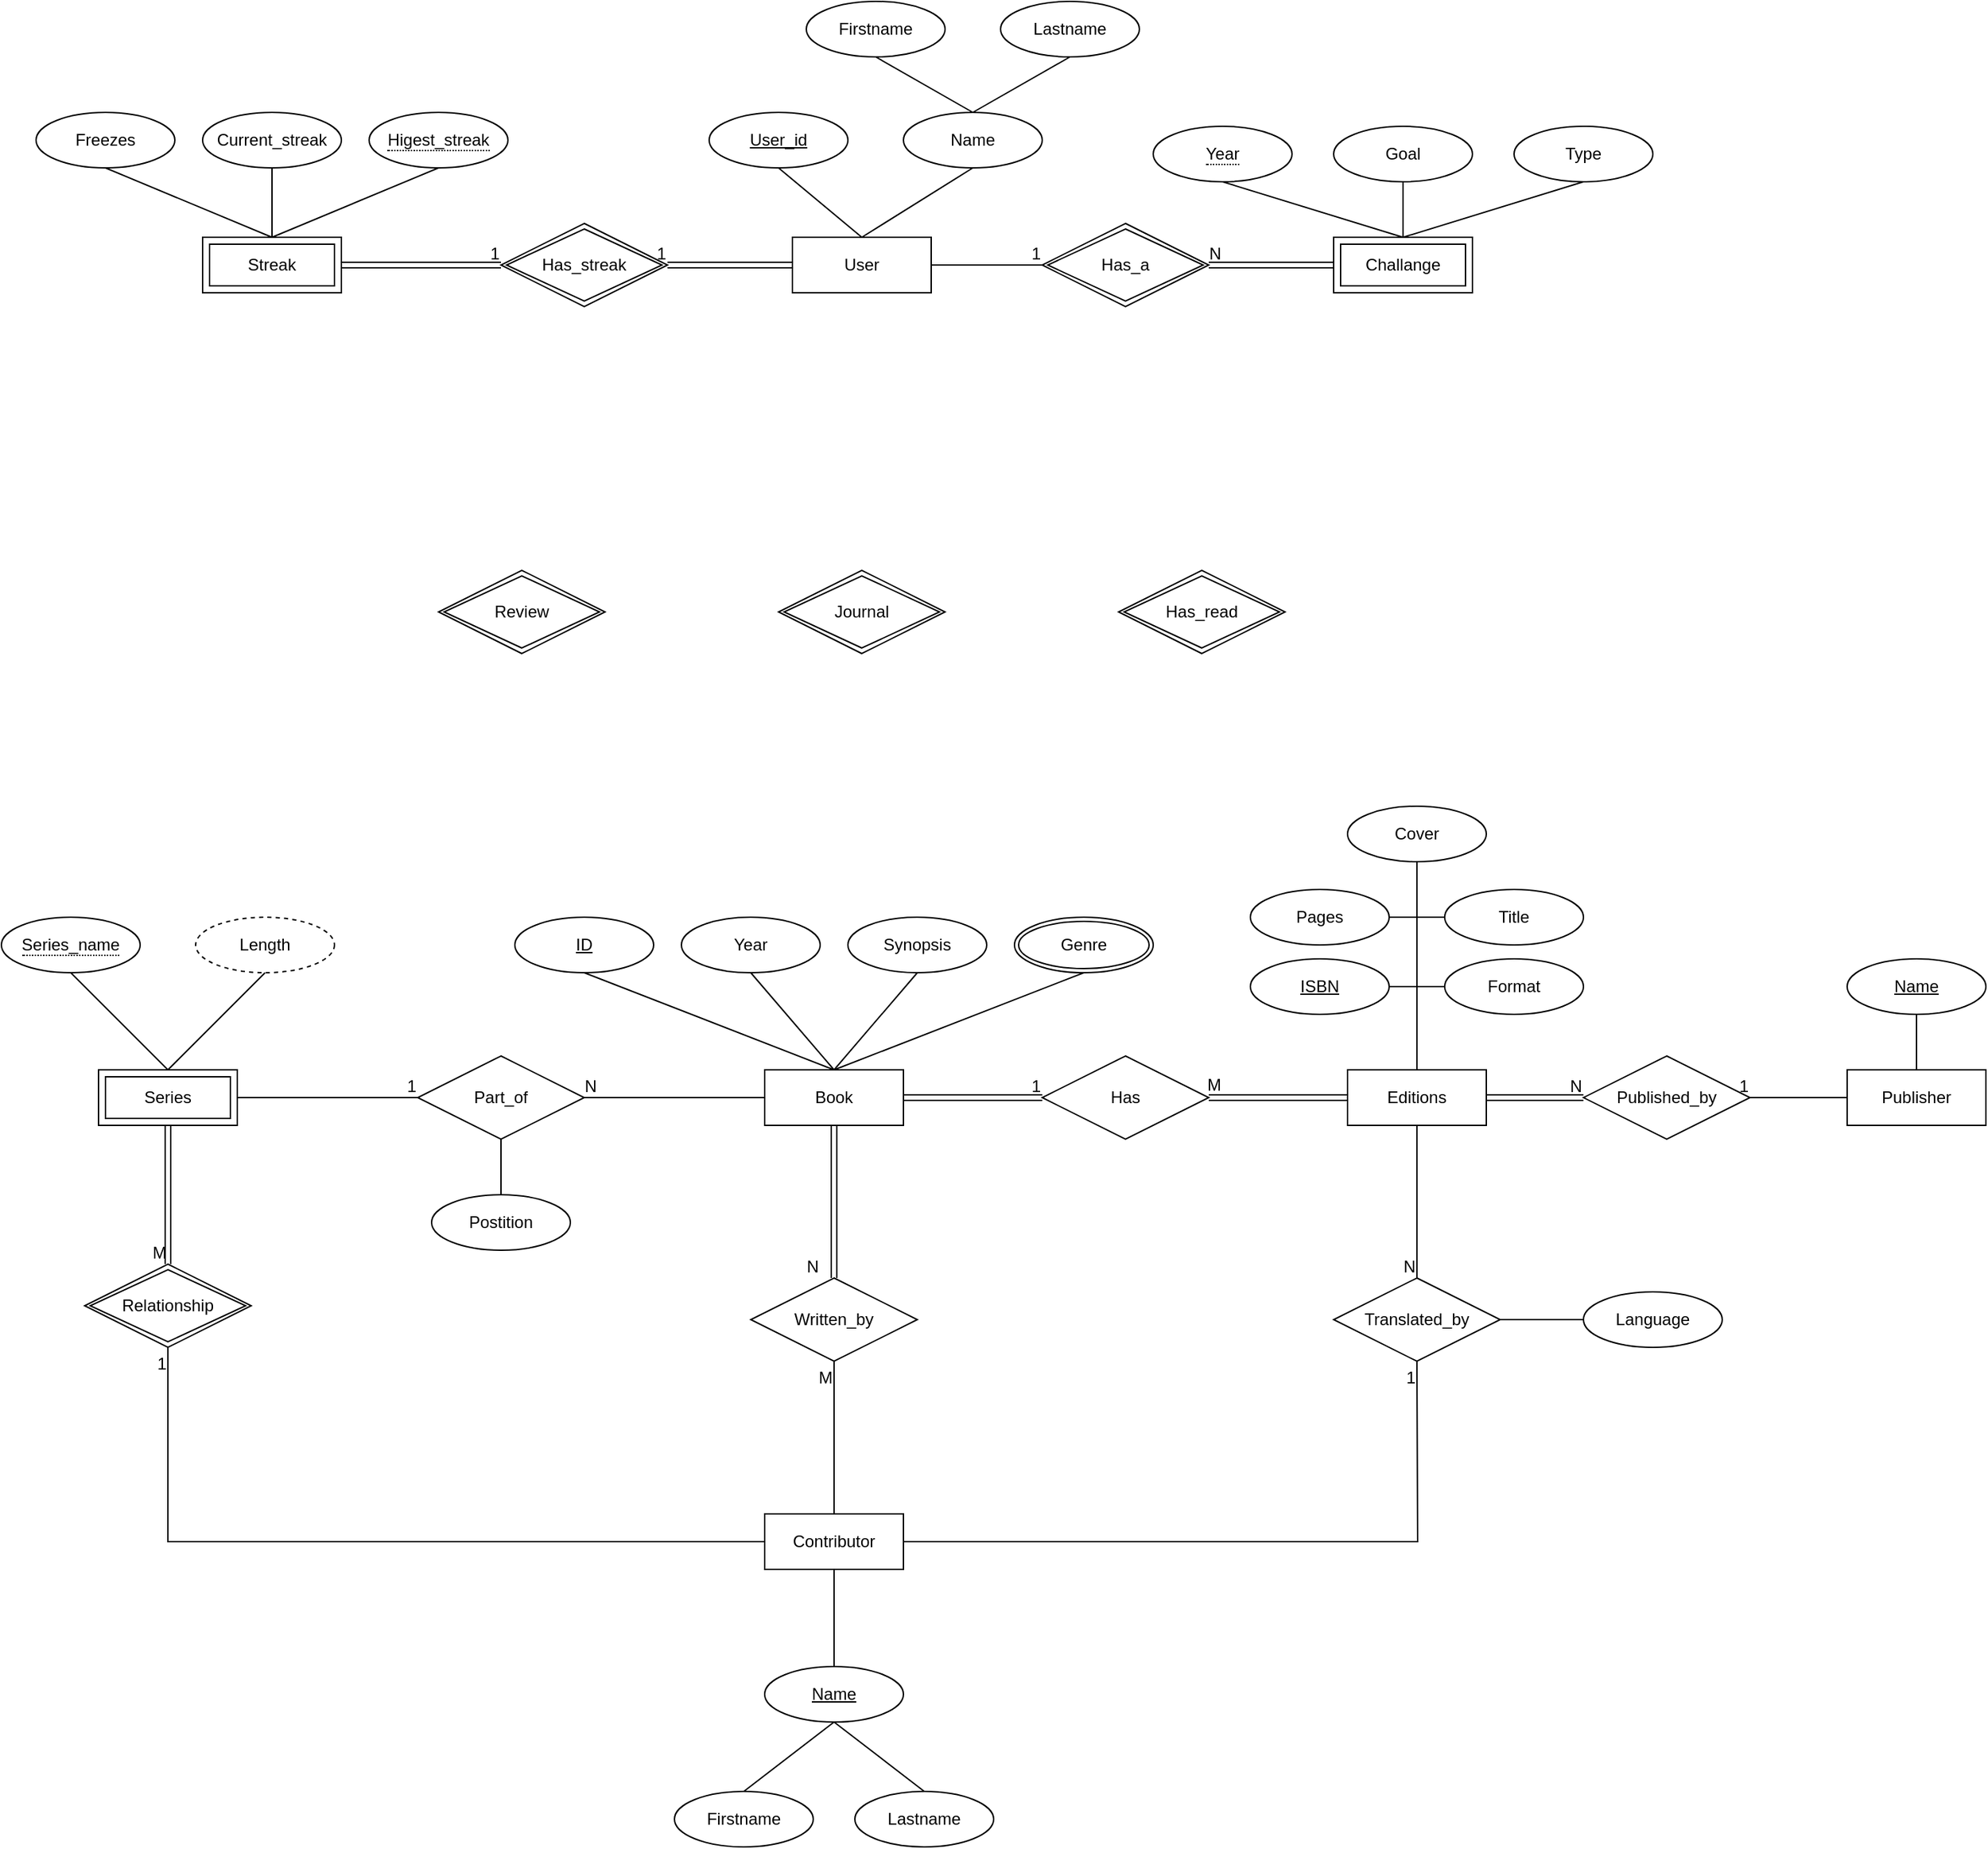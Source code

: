 <mxfile version="24.7.17">
  <diagram name="Page-1" id="WhkpzXQJl5OUiH2SN-Qq">
    <mxGraphModel dx="1095" dy="2298" grid="1" gridSize="10" guides="1" tooltips="1" connect="1" arrows="1" fold="1" page="1" pageScale="1" pageWidth="1500" pageHeight="1500" math="0" shadow="0">
      <root>
        <mxCell id="0" />
        <mxCell id="1" parent="0" />
        <mxCell id="PQ9Ai15whwb1sfjBKRcZ-1" value="Book" style="whiteSpace=wrap;html=1;align=center;" parent="1" vertex="1">
          <mxGeometry x="630" y="450" width="100" height="40" as="geometry" />
        </mxCell>
        <mxCell id="PQ9Ai15whwb1sfjBKRcZ-3" value="Year" style="ellipse;whiteSpace=wrap;html=1;align=center;flipV=1;flipH=1;" parent="1" vertex="1">
          <mxGeometry x="570" y="340" width="100" height="40" as="geometry" />
        </mxCell>
        <mxCell id="PQ9Ai15whwb1sfjBKRcZ-4" value="Synopsis" style="ellipse;whiteSpace=wrap;html=1;align=center;flipV=1;flipH=1;" parent="1" vertex="1">
          <mxGeometry x="690" y="340" width="100" height="40" as="geometry" />
        </mxCell>
        <mxCell id="PQ9Ai15whwb1sfjBKRcZ-5" value="ID" style="ellipse;whiteSpace=wrap;html=1;align=center;fontStyle=4;flipV=1;flipH=1;" parent="1" vertex="1">
          <mxGeometry x="450" y="340" width="100" height="40" as="geometry" />
        </mxCell>
        <mxCell id="PQ9Ai15whwb1sfjBKRcZ-6" value="Genre" style="ellipse;shape=doubleEllipse;margin=3;whiteSpace=wrap;html=1;align=center;flipV=1;flipH=1;" parent="1" vertex="1">
          <mxGeometry x="810" y="340" width="100" height="40" as="geometry" />
        </mxCell>
        <mxCell id="PQ9Ai15whwb1sfjBKRcZ-7" value="" style="endArrow=none;html=1;rounded=0;exitX=0.5;exitY=1;exitDx=0;exitDy=0;entryX=0.5;entryY=0;entryDx=0;entryDy=0;" parent="1" source="PQ9Ai15whwb1sfjBKRcZ-5" target="PQ9Ai15whwb1sfjBKRcZ-1" edge="1">
          <mxGeometry relative="1" as="geometry">
            <mxPoint x="590" y="430" as="sourcePoint" />
            <mxPoint x="750" y="430" as="targetPoint" />
          </mxGeometry>
        </mxCell>
        <mxCell id="PQ9Ai15whwb1sfjBKRcZ-8" value="" style="endArrow=none;html=1;rounded=0;exitX=0.5;exitY=1;exitDx=0;exitDy=0;entryX=0.5;entryY=0;entryDx=0;entryDy=0;" parent="1" source="PQ9Ai15whwb1sfjBKRcZ-3" target="PQ9Ai15whwb1sfjBKRcZ-1" edge="1">
          <mxGeometry relative="1" as="geometry">
            <mxPoint x="510" y="390" as="sourcePoint" />
            <mxPoint x="680" y="460" as="targetPoint" />
          </mxGeometry>
        </mxCell>
        <mxCell id="PQ9Ai15whwb1sfjBKRcZ-9" value="" style="endArrow=none;html=1;rounded=0;exitX=0.5;exitY=1;exitDx=0;exitDy=0;entryX=0.5;entryY=0;entryDx=0;entryDy=0;" parent="1" source="PQ9Ai15whwb1sfjBKRcZ-4" target="PQ9Ai15whwb1sfjBKRcZ-1" edge="1">
          <mxGeometry relative="1" as="geometry">
            <mxPoint x="630" y="390" as="sourcePoint" />
            <mxPoint x="680" y="460" as="targetPoint" />
          </mxGeometry>
        </mxCell>
        <mxCell id="PQ9Ai15whwb1sfjBKRcZ-10" value="" style="endArrow=none;html=1;rounded=0;exitX=0.5;exitY=1;exitDx=0;exitDy=0;entryX=0.5;entryY=0;entryDx=0;entryDy=0;" parent="1" source="PQ9Ai15whwb1sfjBKRcZ-6" target="PQ9Ai15whwb1sfjBKRcZ-1" edge="1">
          <mxGeometry relative="1" as="geometry">
            <mxPoint x="750" y="390" as="sourcePoint" />
            <mxPoint x="680" y="460" as="targetPoint" />
          </mxGeometry>
        </mxCell>
        <mxCell id="PQ9Ai15whwb1sfjBKRcZ-11" value="Has" style="shape=rhombus;perimeter=rhombusPerimeter;whiteSpace=wrap;html=1;align=center;" parent="1" vertex="1">
          <mxGeometry x="830" y="440" width="120" height="60" as="geometry" />
        </mxCell>
        <mxCell id="PQ9Ai15whwb1sfjBKRcZ-12" value="Editions" style="whiteSpace=wrap;html=1;align=center;" parent="1" vertex="1">
          <mxGeometry x="1050" y="450" width="100" height="40" as="geometry" />
        </mxCell>
        <mxCell id="PQ9Ai15whwb1sfjBKRcZ-13" value="ISBN" style="ellipse;whiteSpace=wrap;html=1;align=center;fontStyle=4;" parent="1" vertex="1">
          <mxGeometry x="980" y="370" width="100" height="40" as="geometry" />
        </mxCell>
        <mxCell id="PQ9Ai15whwb1sfjBKRcZ-15" value="Pages" style="ellipse;whiteSpace=wrap;html=1;align=center;" parent="1" vertex="1">
          <mxGeometry x="980" y="320" width="100" height="40" as="geometry" />
        </mxCell>
        <mxCell id="PQ9Ai15whwb1sfjBKRcZ-16" value="Format" style="ellipse;whiteSpace=wrap;html=1;align=center;" parent="1" vertex="1">
          <mxGeometry x="1120" y="370" width="100" height="40" as="geometry" />
        </mxCell>
        <mxCell id="PQ9Ai15whwb1sfjBKRcZ-17" value="Cover" style="ellipse;whiteSpace=wrap;html=1;align=center;" parent="1" vertex="1">
          <mxGeometry x="1050" y="260" width="100" height="40" as="geometry" />
        </mxCell>
        <mxCell id="PQ9Ai15whwb1sfjBKRcZ-18" value="Title" style="ellipse;whiteSpace=wrap;html=1;align=center;" parent="1" vertex="1">
          <mxGeometry x="1120" y="320" width="100" height="40" as="geometry" />
        </mxCell>
        <mxCell id="PQ9Ai15whwb1sfjBKRcZ-19" value="" style="endArrow=none;html=1;rounded=0;exitX=1;exitY=0.5;exitDx=0;exitDy=0;entryX=0.5;entryY=0;entryDx=0;entryDy=0;edgeStyle=orthogonalEdgeStyle;" parent="1" source="PQ9Ai15whwb1sfjBKRcZ-13" target="PQ9Ai15whwb1sfjBKRcZ-12" edge="1">
          <mxGeometry relative="1" as="geometry">
            <mxPoint x="1020" y="470" as="sourcePoint" />
            <mxPoint x="1180" y="470" as="targetPoint" />
          </mxGeometry>
        </mxCell>
        <mxCell id="PQ9Ai15whwb1sfjBKRcZ-20" value="" style="endArrow=none;html=1;rounded=0;exitX=0;exitY=0.5;exitDx=0;exitDy=0;entryX=0.5;entryY=0;entryDx=0;entryDy=0;edgeStyle=orthogonalEdgeStyle;" parent="1" source="PQ9Ai15whwb1sfjBKRcZ-16" target="PQ9Ai15whwb1sfjBKRcZ-12" edge="1">
          <mxGeometry relative="1" as="geometry">
            <mxPoint x="1090" y="400" as="sourcePoint" />
            <mxPoint x="1100" y="460" as="targetPoint" />
          </mxGeometry>
        </mxCell>
        <mxCell id="PQ9Ai15whwb1sfjBKRcZ-21" value="" style="endArrow=none;html=1;rounded=0;exitX=0;exitY=0.5;exitDx=0;exitDy=0;entryX=0.5;entryY=0;entryDx=0;entryDy=0;edgeStyle=orthogonalEdgeStyle;" parent="1" source="PQ9Ai15whwb1sfjBKRcZ-18" target="PQ9Ai15whwb1sfjBKRcZ-12" edge="1">
          <mxGeometry relative="1" as="geometry">
            <mxPoint x="1140" y="400" as="sourcePoint" />
            <mxPoint x="1110" y="460" as="targetPoint" />
          </mxGeometry>
        </mxCell>
        <mxCell id="PQ9Ai15whwb1sfjBKRcZ-22" value="" style="endArrow=none;html=1;rounded=0;exitX=1;exitY=0.5;exitDx=0;exitDy=0;entryX=0.5;entryY=0;entryDx=0;entryDy=0;edgeStyle=orthogonalEdgeStyle;" parent="1" source="PQ9Ai15whwb1sfjBKRcZ-15" target="PQ9Ai15whwb1sfjBKRcZ-12" edge="1">
          <mxGeometry relative="1" as="geometry">
            <mxPoint x="1140" y="350" as="sourcePoint" />
            <mxPoint x="1110" y="460" as="targetPoint" />
          </mxGeometry>
        </mxCell>
        <mxCell id="PQ9Ai15whwb1sfjBKRcZ-23" value="" style="endArrow=none;html=1;rounded=0;exitX=0.5;exitY=1;exitDx=0;exitDy=0;entryX=0.5;entryY=0;entryDx=0;entryDy=0;edgeStyle=orthogonalEdgeStyle;" parent="1" source="PQ9Ai15whwb1sfjBKRcZ-17" target="PQ9Ai15whwb1sfjBKRcZ-12" edge="1">
          <mxGeometry relative="1" as="geometry">
            <mxPoint x="1090" y="350" as="sourcePoint" />
            <mxPoint x="1110" y="460" as="targetPoint" />
          </mxGeometry>
        </mxCell>
        <mxCell id="PQ9Ai15whwb1sfjBKRcZ-24" value="Written_by" style="shape=rhombus;perimeter=rhombusPerimeter;whiteSpace=wrap;html=1;align=center;" parent="1" vertex="1">
          <mxGeometry x="620" y="600" width="120" height="60" as="geometry" />
        </mxCell>
        <mxCell id="PQ9Ai15whwb1sfjBKRcZ-25" value="Contributor" style="whiteSpace=wrap;html=1;align=center;" parent="1" vertex="1">
          <mxGeometry x="630" y="770" width="100" height="40" as="geometry" />
        </mxCell>
        <mxCell id="PQ9Ai15whwb1sfjBKRcZ-26" value="Name" style="ellipse;whiteSpace=wrap;html=1;align=center;fontStyle=4;" parent="1" vertex="1">
          <mxGeometry x="630" y="880" width="100" height="40" as="geometry" />
        </mxCell>
        <mxCell id="PQ9Ai15whwb1sfjBKRcZ-27" value="Firstname" style="ellipse;whiteSpace=wrap;html=1;align=center;" parent="1" vertex="1">
          <mxGeometry x="565" y="970" width="100" height="40" as="geometry" />
        </mxCell>
        <mxCell id="PQ9Ai15whwb1sfjBKRcZ-28" value="Lastname" style="ellipse;whiteSpace=wrap;html=1;align=center;" parent="1" vertex="1">
          <mxGeometry x="695" y="970" width="100" height="40" as="geometry" />
        </mxCell>
        <mxCell id="PQ9Ai15whwb1sfjBKRcZ-29" value="" style="endArrow=none;html=1;rounded=0;exitX=0.5;exitY=0;exitDx=0;exitDy=0;entryX=0.5;entryY=1;entryDx=0;entryDy=0;" parent="1" source="PQ9Ai15whwb1sfjBKRcZ-27" target="PQ9Ai15whwb1sfjBKRcZ-26" edge="1">
          <mxGeometry relative="1" as="geometry">
            <mxPoint x="635" y="840" as="sourcePoint" />
            <mxPoint x="685" y="920" as="targetPoint" />
          </mxGeometry>
        </mxCell>
        <mxCell id="PQ9Ai15whwb1sfjBKRcZ-30" value="" style="endArrow=none;html=1;rounded=0;exitX=0.5;exitY=0;exitDx=0;exitDy=0;entryX=0.5;entryY=1;entryDx=0;entryDy=0;" parent="1" source="PQ9Ai15whwb1sfjBKRcZ-28" target="PQ9Ai15whwb1sfjBKRcZ-26" edge="1">
          <mxGeometry relative="1" as="geometry">
            <mxPoint x="625" y="980" as="sourcePoint" />
            <mxPoint x="695" y="930" as="targetPoint" />
          </mxGeometry>
        </mxCell>
        <mxCell id="PQ9Ai15whwb1sfjBKRcZ-31" value="" style="endArrow=none;html=1;rounded=0;exitX=0.5;exitY=0;exitDx=0;exitDy=0;entryX=0.5;entryY=1;entryDx=0;entryDy=0;" parent="1" source="PQ9Ai15whwb1sfjBKRcZ-26" target="PQ9Ai15whwb1sfjBKRcZ-25" edge="1">
          <mxGeometry relative="1" as="geometry">
            <mxPoint x="755" y="983" as="sourcePoint" />
            <mxPoint x="695" y="930" as="targetPoint" />
          </mxGeometry>
        </mxCell>
        <mxCell id="PQ9Ai15whwb1sfjBKRcZ-32" value="Part_of" style="shape=rhombus;perimeter=rhombusPerimeter;whiteSpace=wrap;html=1;align=center;" parent="1" vertex="1">
          <mxGeometry x="380" y="440" width="120" height="60" as="geometry" />
        </mxCell>
        <mxCell id="PQ9Ai15whwb1sfjBKRcZ-35" value="Translated_by" style="shape=rhombus;perimeter=rhombusPerimeter;whiteSpace=wrap;html=1;align=center;" parent="1" vertex="1">
          <mxGeometry x="1040" y="600" width="120" height="60" as="geometry" />
        </mxCell>
        <mxCell id="PQ9Ai15whwb1sfjBKRcZ-36" value="Language" style="ellipse;whiteSpace=wrap;html=1;align=center;" parent="1" vertex="1">
          <mxGeometry x="1220" y="610" width="100" height="40" as="geometry" />
        </mxCell>
        <mxCell id="PQ9Ai15whwb1sfjBKRcZ-37" value="" style="endArrow=none;html=1;rounded=0;entryX=0;entryY=0.5;entryDx=0;entryDy=0;exitX=1;exitY=0.5;exitDx=0;exitDy=0;" parent="1" source="PQ9Ai15whwb1sfjBKRcZ-35" target="PQ9Ai15whwb1sfjBKRcZ-36" edge="1">
          <mxGeometry relative="1" as="geometry">
            <mxPoint x="810" y="680" as="sourcePoint" />
            <mxPoint x="970" y="680" as="targetPoint" />
          </mxGeometry>
        </mxCell>
        <mxCell id="PQ9Ai15whwb1sfjBKRcZ-38" value="Postition" style="ellipse;whiteSpace=wrap;html=1;align=center;" parent="1" vertex="1">
          <mxGeometry x="390" y="540" width="100" height="40" as="geometry" />
        </mxCell>
        <mxCell id="PQ9Ai15whwb1sfjBKRcZ-39" value="" style="endArrow=none;html=1;rounded=0;exitX=0.5;exitY=1;exitDx=0;exitDy=0;entryX=0.5;entryY=0;entryDx=0;entryDy=0;" parent="1" source="PQ9Ai15whwb1sfjBKRcZ-32" target="PQ9Ai15whwb1sfjBKRcZ-38" edge="1">
          <mxGeometry relative="1" as="geometry">
            <mxPoint x="360" y="540" as="sourcePoint" />
            <mxPoint x="520" y="540" as="targetPoint" />
          </mxGeometry>
        </mxCell>
        <mxCell id="PQ9Ai15whwb1sfjBKRcZ-43" value="" style="shape=link;html=1;rounded=0;exitX=1;exitY=0.5;exitDx=0;exitDy=0;entryX=0;entryY=0.5;entryDx=0;entryDy=0;" parent="1" source="PQ9Ai15whwb1sfjBKRcZ-1" target="PQ9Ai15whwb1sfjBKRcZ-11" edge="1">
          <mxGeometry relative="1" as="geometry">
            <mxPoint x="740" y="570" as="sourcePoint" />
            <mxPoint x="900" y="570" as="targetPoint" />
          </mxGeometry>
        </mxCell>
        <mxCell id="PQ9Ai15whwb1sfjBKRcZ-44" value="1" style="resizable=0;html=1;whiteSpace=wrap;align=right;verticalAlign=bottom;" parent="PQ9Ai15whwb1sfjBKRcZ-43" connectable="0" vertex="1">
          <mxGeometry x="1" relative="1" as="geometry" />
        </mxCell>
        <mxCell id="PQ9Ai15whwb1sfjBKRcZ-45" value="" style="shape=link;html=1;rounded=0;exitX=0;exitY=0.5;exitDx=0;exitDy=0;entryX=1;entryY=0.5;entryDx=0;entryDy=0;" parent="1" source="PQ9Ai15whwb1sfjBKRcZ-12" target="PQ9Ai15whwb1sfjBKRcZ-11" edge="1">
          <mxGeometry relative="1" as="geometry">
            <mxPoint x="740" y="480" as="sourcePoint" />
            <mxPoint x="840" y="480" as="targetPoint" />
          </mxGeometry>
        </mxCell>
        <mxCell id="PQ9Ai15whwb1sfjBKRcZ-46" value="M" style="resizable=0;html=1;whiteSpace=wrap;align=right;verticalAlign=bottom;" parent="PQ9Ai15whwb1sfjBKRcZ-45" connectable="0" vertex="1">
          <mxGeometry x="1" relative="1" as="geometry">
            <mxPoint x="10" y="-1" as="offset" />
          </mxGeometry>
        </mxCell>
        <mxCell id="PQ9Ai15whwb1sfjBKRcZ-47" value="Published_by" style="shape=rhombus;perimeter=rhombusPerimeter;whiteSpace=wrap;html=1;align=center;" parent="1" vertex="1">
          <mxGeometry x="1220" y="440" width="120" height="60" as="geometry" />
        </mxCell>
        <mxCell id="PQ9Ai15whwb1sfjBKRcZ-48" value="Publisher" style="whiteSpace=wrap;html=1;align=center;" parent="1" vertex="1">
          <mxGeometry x="1410" y="450" width="100" height="40" as="geometry" />
        </mxCell>
        <mxCell id="PQ9Ai15whwb1sfjBKRcZ-49" value="Name" style="ellipse;whiteSpace=wrap;html=1;align=center;fontStyle=4;" parent="1" vertex="1">
          <mxGeometry x="1410" y="370" width="100" height="40" as="geometry" />
        </mxCell>
        <mxCell id="PQ9Ai15whwb1sfjBKRcZ-50" value="" style="endArrow=none;html=1;rounded=0;entryX=0.5;entryY=0;entryDx=0;entryDy=0;exitX=0.5;exitY=1;exitDx=0;exitDy=0;" parent="1" source="PQ9Ai15whwb1sfjBKRcZ-49" target="PQ9Ai15whwb1sfjBKRcZ-48" edge="1">
          <mxGeometry relative="1" as="geometry">
            <mxPoint x="1170" y="640" as="sourcePoint" />
            <mxPoint x="1230" y="640" as="targetPoint" />
          </mxGeometry>
        </mxCell>
        <mxCell id="PQ9Ai15whwb1sfjBKRcZ-52" value="" style="shape=link;html=1;rounded=0;exitX=1;exitY=0.5;exitDx=0;exitDy=0;entryX=0;entryY=0.5;entryDx=0;entryDy=0;" parent="1" source="PQ9Ai15whwb1sfjBKRcZ-12" target="PQ9Ai15whwb1sfjBKRcZ-47" edge="1">
          <mxGeometry relative="1" as="geometry">
            <mxPoint x="1180" y="530" as="sourcePoint" />
            <mxPoint x="1340" y="530" as="targetPoint" />
          </mxGeometry>
        </mxCell>
        <mxCell id="PQ9Ai15whwb1sfjBKRcZ-53" value="N" style="resizable=0;html=1;whiteSpace=wrap;align=right;verticalAlign=bottom;" parent="PQ9Ai15whwb1sfjBKRcZ-52" connectable="0" vertex="1">
          <mxGeometry x="1" relative="1" as="geometry" />
        </mxCell>
        <mxCell id="PQ9Ai15whwb1sfjBKRcZ-54" value="" style="endArrow=none;html=1;rounded=0;entryX=1;entryY=0.5;entryDx=0;entryDy=0;exitX=0;exitY=0.5;exitDx=0;exitDy=0;" parent="1" source="PQ9Ai15whwb1sfjBKRcZ-48" target="PQ9Ai15whwb1sfjBKRcZ-47" edge="1">
          <mxGeometry relative="1" as="geometry">
            <mxPoint x="1180" y="530" as="sourcePoint" />
            <mxPoint x="1340" y="530" as="targetPoint" />
          </mxGeometry>
        </mxCell>
        <mxCell id="PQ9Ai15whwb1sfjBKRcZ-55" value="1" style="resizable=0;html=1;whiteSpace=wrap;align=right;verticalAlign=bottom;" parent="PQ9Ai15whwb1sfjBKRcZ-54" connectable="0" vertex="1">
          <mxGeometry x="1" relative="1" as="geometry" />
        </mxCell>
        <mxCell id="PQ9Ai15whwb1sfjBKRcZ-56" value="" style="endArrow=none;html=1;rounded=0;exitX=0;exitY=0.5;exitDx=0;exitDy=0;entryX=1;entryY=0.5;entryDx=0;entryDy=0;" parent="1" source="PQ9Ai15whwb1sfjBKRcZ-1" target="PQ9Ai15whwb1sfjBKRcZ-32" edge="1">
          <mxGeometry relative="1" as="geometry">
            <mxPoint x="370" y="540" as="sourcePoint" />
            <mxPoint x="530" y="540" as="targetPoint" />
          </mxGeometry>
        </mxCell>
        <mxCell id="PQ9Ai15whwb1sfjBKRcZ-57" value="N" style="resizable=0;html=1;whiteSpace=wrap;align=right;verticalAlign=bottom;" parent="PQ9Ai15whwb1sfjBKRcZ-56" connectable="0" vertex="1">
          <mxGeometry x="1" relative="1" as="geometry">
            <mxPoint x="10" as="offset" />
          </mxGeometry>
        </mxCell>
        <mxCell id="PQ9Ai15whwb1sfjBKRcZ-58" value="" style="endArrow=none;html=1;rounded=0;exitX=1;exitY=0.5;exitDx=0;exitDy=0;entryX=0;entryY=0.5;entryDx=0;entryDy=0;" parent="1" source="rWBFl_WfXUqJZ8ZW9MLR-19" target="PQ9Ai15whwb1sfjBKRcZ-32" edge="1">
          <mxGeometry relative="1" as="geometry">
            <mxPoint x="250" y="470" as="sourcePoint" />
            <mxPoint x="530" y="540" as="targetPoint" />
          </mxGeometry>
        </mxCell>
        <mxCell id="PQ9Ai15whwb1sfjBKRcZ-59" value="1" style="resizable=0;html=1;whiteSpace=wrap;align=right;verticalAlign=bottom;" parent="PQ9Ai15whwb1sfjBKRcZ-58" connectable="0" vertex="1">
          <mxGeometry x="1" relative="1" as="geometry" />
        </mxCell>
        <mxCell id="PQ9Ai15whwb1sfjBKRcZ-60" value="" style="shape=link;html=1;rounded=0;exitX=0.5;exitY=1;exitDx=0;exitDy=0;entryX=0.5;entryY=0;entryDx=0;entryDy=0;" parent="1" edge="1">
          <mxGeometry relative="1" as="geometry">
            <mxPoint x="250" y="620" as="sourcePoint" />
            <mxPoint x="200" y="600" as="targetPoint" />
          </mxGeometry>
        </mxCell>
        <mxCell id="PQ9Ai15whwb1sfjBKRcZ-62" value="" style="endArrow=none;html=1;rounded=0;exitX=0;exitY=0.5;exitDx=0;exitDy=0;entryX=0.5;entryY=1;entryDx=0;entryDy=0;edgeStyle=orthogonalEdgeStyle;" parent="1" source="PQ9Ai15whwb1sfjBKRcZ-25" target="rWBFl_WfXUqJZ8ZW9MLR-20" edge="1">
          <mxGeometry relative="1" as="geometry">
            <mxPoint x="290" y="680" as="sourcePoint" />
            <mxPoint x="200" y="660" as="targetPoint" />
          </mxGeometry>
        </mxCell>
        <mxCell id="PQ9Ai15whwb1sfjBKRcZ-63" value="1" style="resizable=0;html=1;whiteSpace=wrap;align=right;verticalAlign=bottom;" parent="PQ9Ai15whwb1sfjBKRcZ-62" connectable="0" vertex="1">
          <mxGeometry x="1" relative="1" as="geometry">
            <mxPoint y="20" as="offset" />
          </mxGeometry>
        </mxCell>
        <mxCell id="PQ9Ai15whwb1sfjBKRcZ-64" value="" style="shape=link;html=1;rounded=0;exitX=0.5;exitY=1;exitDx=0;exitDy=0;" parent="1" source="PQ9Ai15whwb1sfjBKRcZ-1" target="PQ9Ai15whwb1sfjBKRcZ-24" edge="1">
          <mxGeometry relative="1" as="geometry">
            <mxPoint x="620" y="660" as="sourcePoint" />
            <mxPoint x="780" y="660" as="targetPoint" />
          </mxGeometry>
        </mxCell>
        <mxCell id="PQ9Ai15whwb1sfjBKRcZ-65" value="N" style="resizable=0;html=1;whiteSpace=wrap;align=right;verticalAlign=bottom;" parent="PQ9Ai15whwb1sfjBKRcZ-64" connectable="0" vertex="1">
          <mxGeometry x="1" relative="1" as="geometry">
            <mxPoint x="-10" as="offset" />
          </mxGeometry>
        </mxCell>
        <mxCell id="PQ9Ai15whwb1sfjBKRcZ-66" value="" style="endArrow=none;html=1;rounded=0;exitX=0.5;exitY=0;exitDx=0;exitDy=0;" parent="1" source="PQ9Ai15whwb1sfjBKRcZ-25" target="PQ9Ai15whwb1sfjBKRcZ-24" edge="1">
          <mxGeometry relative="1" as="geometry">
            <mxPoint x="620" y="660" as="sourcePoint" />
            <mxPoint x="780" y="660" as="targetPoint" />
          </mxGeometry>
        </mxCell>
        <mxCell id="PQ9Ai15whwb1sfjBKRcZ-67" value="M" style="resizable=0;html=1;whiteSpace=wrap;align=right;verticalAlign=bottom;" parent="PQ9Ai15whwb1sfjBKRcZ-66" connectable="0" vertex="1">
          <mxGeometry x="1" relative="1" as="geometry">
            <mxPoint y="20" as="offset" />
          </mxGeometry>
        </mxCell>
        <mxCell id="PQ9Ai15whwb1sfjBKRcZ-68" value="" style="endArrow=none;html=1;rounded=0;exitX=1;exitY=0.5;exitDx=0;exitDy=0;edgeStyle=orthogonalEdgeStyle;" parent="1" source="PQ9Ai15whwb1sfjBKRcZ-25" edge="1">
          <mxGeometry relative="1" as="geometry">
            <mxPoint x="790" y="660" as="sourcePoint" />
            <mxPoint x="1100" y="660" as="targetPoint" />
          </mxGeometry>
        </mxCell>
        <mxCell id="PQ9Ai15whwb1sfjBKRcZ-69" value="1" style="resizable=0;html=1;whiteSpace=wrap;align=right;verticalAlign=bottom;" parent="PQ9Ai15whwb1sfjBKRcZ-68" connectable="0" vertex="1">
          <mxGeometry x="1" relative="1" as="geometry">
            <mxPoint y="20" as="offset" />
          </mxGeometry>
        </mxCell>
        <mxCell id="PQ9Ai15whwb1sfjBKRcZ-72" value="" style="endArrow=none;html=1;rounded=0;exitX=0.5;exitY=1;exitDx=0;exitDy=0;entryX=0.5;entryY=0;entryDx=0;entryDy=0;" parent="1" source="PQ9Ai15whwb1sfjBKRcZ-12" target="PQ9Ai15whwb1sfjBKRcZ-35" edge="1">
          <mxGeometry relative="1" as="geometry">
            <mxPoint x="1030" y="620" as="sourcePoint" />
            <mxPoint x="1190" y="620" as="targetPoint" />
          </mxGeometry>
        </mxCell>
        <mxCell id="PQ9Ai15whwb1sfjBKRcZ-73" value="N" style="resizable=0;html=1;whiteSpace=wrap;align=right;verticalAlign=bottom;" parent="PQ9Ai15whwb1sfjBKRcZ-72" connectable="0" vertex="1">
          <mxGeometry x="1" relative="1" as="geometry" />
        </mxCell>
        <mxCell id="sqqm8wmYPXdnpcRoNhm6-1" value="User" style="whiteSpace=wrap;html=1;align=center;" parent="1" vertex="1">
          <mxGeometry x="650" y="-150" width="100" height="40" as="geometry" />
        </mxCell>
        <mxCell id="sqqm8wmYPXdnpcRoNhm6-2" value="User_id" style="ellipse;whiteSpace=wrap;html=1;align=center;fontStyle=4;" parent="1" vertex="1">
          <mxGeometry x="590" y="-240" width="100" height="40" as="geometry" />
        </mxCell>
        <mxCell id="sqqm8wmYPXdnpcRoNhm6-4" value="Firstname" style="ellipse;whiteSpace=wrap;html=1;align=center;" parent="1" vertex="1">
          <mxGeometry x="660" y="-320" width="100" height="40" as="geometry" />
        </mxCell>
        <mxCell id="sqqm8wmYPXdnpcRoNhm6-5" value="Lastname" style="ellipse;whiteSpace=wrap;html=1;align=center;" parent="1" vertex="1">
          <mxGeometry x="800" y="-320" width="100" height="40" as="geometry" />
        </mxCell>
        <mxCell id="sqqm8wmYPXdnpcRoNhm6-6" value="Name" style="ellipse;whiteSpace=wrap;html=1;align=center;" parent="1" vertex="1">
          <mxGeometry x="730" y="-240" width="100" height="40" as="geometry" />
        </mxCell>
        <mxCell id="sqqm8wmYPXdnpcRoNhm6-7" value="" style="endArrow=none;html=1;rounded=0;exitX=0.5;exitY=1;exitDx=0;exitDy=0;entryX=0.5;entryY=0;entryDx=0;entryDy=0;" parent="1" source="sqqm8wmYPXdnpcRoNhm6-4" target="sqqm8wmYPXdnpcRoNhm6-6" edge="1">
          <mxGeometry relative="1" as="geometry">
            <mxPoint x="700" y="-50" as="sourcePoint" />
            <mxPoint x="860" y="-50" as="targetPoint" />
          </mxGeometry>
        </mxCell>
        <mxCell id="sqqm8wmYPXdnpcRoNhm6-8" value="" style="endArrow=none;html=1;rounded=0;exitX=0.5;exitY=1;exitDx=0;exitDy=0;entryX=0.5;entryY=0;entryDx=0;entryDy=0;" parent="1" source="sqqm8wmYPXdnpcRoNhm6-5" target="sqqm8wmYPXdnpcRoNhm6-6" edge="1">
          <mxGeometry relative="1" as="geometry">
            <mxPoint x="750" y="-270" as="sourcePoint" />
            <mxPoint x="810" y="-230" as="targetPoint" />
          </mxGeometry>
        </mxCell>
        <mxCell id="sqqm8wmYPXdnpcRoNhm6-9" value="" style="endArrow=none;html=1;rounded=0;exitX=0.5;exitY=1;exitDx=0;exitDy=0;entryX=0.5;entryY=0;entryDx=0;entryDy=0;" parent="1" source="sqqm8wmYPXdnpcRoNhm6-6" target="sqqm8wmYPXdnpcRoNhm6-1" edge="1">
          <mxGeometry relative="1" as="geometry">
            <mxPoint x="890" y="-270" as="sourcePoint" />
            <mxPoint x="810" y="-230" as="targetPoint" />
          </mxGeometry>
        </mxCell>
        <mxCell id="sqqm8wmYPXdnpcRoNhm6-10" value="" style="endArrow=none;html=1;rounded=0;exitX=0.5;exitY=1;exitDx=0;exitDy=0;entryX=0.5;entryY=0;entryDx=0;entryDy=0;" parent="1" source="sqqm8wmYPXdnpcRoNhm6-2" target="sqqm8wmYPXdnpcRoNhm6-1" edge="1">
          <mxGeometry relative="1" as="geometry">
            <mxPoint x="810" y="-190" as="sourcePoint" />
            <mxPoint x="670" y="-170" as="targetPoint" />
          </mxGeometry>
        </mxCell>
        <mxCell id="rWBFl_WfXUqJZ8ZW9MLR-4" value="Current_streak" style="ellipse;whiteSpace=wrap;html=1;align=center;" parent="1" vertex="1">
          <mxGeometry x="225" y="-240" width="100" height="40" as="geometry" />
        </mxCell>
        <mxCell id="rWBFl_WfXUqJZ8ZW9MLR-5" value="Has_streak" style="shape=rhombus;double=1;perimeter=rhombusPerimeter;whiteSpace=wrap;html=1;align=center;" parent="1" vertex="1">
          <mxGeometry x="440" y="-160" width="120" height="60" as="geometry" />
        </mxCell>
        <mxCell id="rWBFl_WfXUqJZ8ZW9MLR-6" value="Streak" style="shape=ext;margin=3;double=1;whiteSpace=wrap;html=1;align=center;" parent="1" vertex="1">
          <mxGeometry x="225" y="-150" width="100" height="40" as="geometry" />
        </mxCell>
        <mxCell id="rWBFl_WfXUqJZ8ZW9MLR-8" value="&lt;span style=&quot;border-bottom: 1px dotted&quot;&gt;Higest_streak&lt;/span&gt;" style="ellipse;whiteSpace=wrap;html=1;align=center;" parent="1" vertex="1">
          <mxGeometry x="345" y="-240" width="100" height="40" as="geometry" />
        </mxCell>
        <mxCell id="rWBFl_WfXUqJZ8ZW9MLR-9" value="Freezes" style="ellipse;whiteSpace=wrap;html=1;align=center;" parent="1" vertex="1">
          <mxGeometry x="105" y="-240" width="100" height="40" as="geometry" />
        </mxCell>
        <mxCell id="rWBFl_WfXUqJZ8ZW9MLR-10" value="" style="endArrow=none;html=1;rounded=0;exitX=0.5;exitY=1;exitDx=0;exitDy=0;entryX=0.5;entryY=0;entryDx=0;entryDy=0;" parent="1" source="rWBFl_WfXUqJZ8ZW9MLR-9" target="rWBFl_WfXUqJZ8ZW9MLR-6" edge="1">
          <mxGeometry relative="1" as="geometry">
            <mxPoint x="445" as="sourcePoint" />
            <mxPoint x="605" as="targetPoint" />
          </mxGeometry>
        </mxCell>
        <mxCell id="rWBFl_WfXUqJZ8ZW9MLR-11" value="" style="endArrow=none;html=1;rounded=0;exitX=0.5;exitY=1;exitDx=0;exitDy=0;entryX=0.5;entryY=0;entryDx=0;entryDy=0;" parent="1" source="rWBFl_WfXUqJZ8ZW9MLR-4" target="rWBFl_WfXUqJZ8ZW9MLR-6" edge="1">
          <mxGeometry relative="1" as="geometry">
            <mxPoint x="165" y="-180" as="sourcePoint" />
            <mxPoint x="285" y="-130" as="targetPoint" />
          </mxGeometry>
        </mxCell>
        <mxCell id="rWBFl_WfXUqJZ8ZW9MLR-12" value="" style="endArrow=none;html=1;rounded=0;exitX=0.5;exitY=1;exitDx=0;exitDy=0;entryX=0.5;entryY=0;entryDx=0;entryDy=0;" parent="1" source="rWBFl_WfXUqJZ8ZW9MLR-8" target="rWBFl_WfXUqJZ8ZW9MLR-6" edge="1">
          <mxGeometry relative="1" as="geometry">
            <mxPoint x="285" y="-180" as="sourcePoint" />
            <mxPoint x="285" y="-130" as="targetPoint" />
          </mxGeometry>
        </mxCell>
        <mxCell id="rWBFl_WfXUqJZ8ZW9MLR-13" value="" style="shape=link;html=1;rounded=0;exitX=1;exitY=0.5;exitDx=0;exitDy=0;entryX=0;entryY=0.5;entryDx=0;entryDy=0;" parent="1" source="rWBFl_WfXUqJZ8ZW9MLR-6" target="rWBFl_WfXUqJZ8ZW9MLR-5" edge="1">
          <mxGeometry relative="1" as="geometry">
            <mxPoint x="445" y="-60" as="sourcePoint" />
            <mxPoint x="605" y="-60" as="targetPoint" />
          </mxGeometry>
        </mxCell>
        <mxCell id="rWBFl_WfXUqJZ8ZW9MLR-14" value="1" style="resizable=0;html=1;whiteSpace=wrap;align=right;verticalAlign=bottom;" parent="rWBFl_WfXUqJZ8ZW9MLR-13" connectable="0" vertex="1">
          <mxGeometry x="1" relative="1" as="geometry" />
        </mxCell>
        <mxCell id="rWBFl_WfXUqJZ8ZW9MLR-15" value="" style="shape=link;html=1;rounded=0;exitX=0;exitY=0.5;exitDx=0;exitDy=0;entryX=1;entryY=0.5;entryDx=0;entryDy=0;" parent="1" source="sqqm8wmYPXdnpcRoNhm6-1" target="rWBFl_WfXUqJZ8ZW9MLR-5" edge="1">
          <mxGeometry relative="1" as="geometry">
            <mxPoint x="290" y="-120" as="sourcePoint" />
            <mxPoint x="415" y="-120" as="targetPoint" />
          </mxGeometry>
        </mxCell>
        <mxCell id="rWBFl_WfXUqJZ8ZW9MLR-16" value="1" style="resizable=0;html=1;whiteSpace=wrap;align=right;verticalAlign=bottom;" parent="rWBFl_WfXUqJZ8ZW9MLR-15" connectable="0" vertex="1">
          <mxGeometry x="1" relative="1" as="geometry" />
        </mxCell>
        <mxCell id="rWBFl_WfXUqJZ8ZW9MLR-18" value="&lt;span style=&quot;border-bottom: 1px dotted&quot;&gt;Series_name&lt;/span&gt;" style="ellipse;whiteSpace=wrap;html=1;align=center;" parent="1" vertex="1">
          <mxGeometry x="80" y="340" width="100" height="40" as="geometry" />
        </mxCell>
        <mxCell id="rWBFl_WfXUqJZ8ZW9MLR-19" value="Series" style="shape=ext;margin=3;double=1;whiteSpace=wrap;html=1;align=center;" parent="1" vertex="1">
          <mxGeometry x="150" y="450" width="100" height="40" as="geometry" />
        </mxCell>
        <mxCell id="rWBFl_WfXUqJZ8ZW9MLR-20" value="Relationship" style="shape=rhombus;double=1;perimeter=rhombusPerimeter;whiteSpace=wrap;html=1;align=center;" parent="1" vertex="1">
          <mxGeometry x="140" y="590" width="120" height="60" as="geometry" />
        </mxCell>
        <mxCell id="rWBFl_WfXUqJZ8ZW9MLR-21" value="" style="shape=link;html=1;rounded=0;exitX=0.5;exitY=1;exitDx=0;exitDy=0;entryX=0.5;entryY=0;entryDx=0;entryDy=0;" parent="1" source="rWBFl_WfXUqJZ8ZW9MLR-19" target="rWBFl_WfXUqJZ8ZW9MLR-20" edge="1">
          <mxGeometry relative="1" as="geometry">
            <mxPoint x="220" y="480" as="sourcePoint" />
            <mxPoint x="380" y="480" as="targetPoint" />
          </mxGeometry>
        </mxCell>
        <mxCell id="rWBFl_WfXUqJZ8ZW9MLR-22" value="M" style="resizable=0;html=1;whiteSpace=wrap;align=right;verticalAlign=bottom;" parent="rWBFl_WfXUqJZ8ZW9MLR-21" connectable="0" vertex="1">
          <mxGeometry x="1" relative="1" as="geometry" />
        </mxCell>
        <mxCell id="rWBFl_WfXUqJZ8ZW9MLR-23" value="" style="endArrow=none;html=1;rounded=0;exitX=0.5;exitY=1;exitDx=0;exitDy=0;entryX=0.5;entryY=0;entryDx=0;entryDy=0;" parent="1" source="rWBFl_WfXUqJZ8ZW9MLR-18" target="rWBFl_WfXUqJZ8ZW9MLR-19" edge="1">
          <mxGeometry relative="1" as="geometry">
            <mxPoint x="510" y="390" as="sourcePoint" />
            <mxPoint x="690" y="460" as="targetPoint" />
          </mxGeometry>
        </mxCell>
        <mxCell id="rWBFl_WfXUqJZ8ZW9MLR-24" value="Length" style="ellipse;whiteSpace=wrap;html=1;align=center;dashed=1;" parent="1" vertex="1">
          <mxGeometry x="220" y="340" width="100" height="40" as="geometry" />
        </mxCell>
        <mxCell id="rWBFl_WfXUqJZ8ZW9MLR-25" value="" style="endArrow=none;html=1;rounded=0;exitX=0.5;exitY=1;exitDx=0;exitDy=0;entryX=0.5;entryY=0;entryDx=0;entryDy=0;" parent="1" source="rWBFl_WfXUqJZ8ZW9MLR-24" target="rWBFl_WfXUqJZ8ZW9MLR-19" edge="1">
          <mxGeometry relative="1" as="geometry">
            <mxPoint x="110" y="390" as="sourcePoint" />
            <mxPoint x="210" y="460" as="targetPoint" />
          </mxGeometry>
        </mxCell>
        <mxCell id="GWVJSjnNEWR-qOZJKih1-3" value="Has_a" style="shape=rhombus;double=1;perimeter=rhombusPerimeter;whiteSpace=wrap;html=1;align=center;" vertex="1" parent="1">
          <mxGeometry x="830" y="-160" width="120" height="60" as="geometry" />
        </mxCell>
        <mxCell id="GWVJSjnNEWR-qOZJKih1-4" value="Challange" style="shape=ext;margin=3;double=1;whiteSpace=wrap;html=1;align=center;" vertex="1" parent="1">
          <mxGeometry x="1040" y="-150" width="100" height="40" as="geometry" />
        </mxCell>
        <mxCell id="GWVJSjnNEWR-qOZJKih1-5" value="&lt;span style=&quot;border-bottom: 1px dotted&quot;&gt;Year&lt;/span&gt;" style="ellipse;whiteSpace=wrap;html=1;align=center;" vertex="1" parent="1">
          <mxGeometry x="910" y="-230" width="100" height="40" as="geometry" />
        </mxCell>
        <mxCell id="GWVJSjnNEWR-qOZJKih1-6" value="Goal" style="ellipse;whiteSpace=wrap;html=1;align=center;" vertex="1" parent="1">
          <mxGeometry x="1040" y="-230" width="100" height="40" as="geometry" />
        </mxCell>
        <mxCell id="GWVJSjnNEWR-qOZJKih1-7" value="" style="shape=link;html=1;rounded=0;exitX=0;exitY=0.5;exitDx=0;exitDy=0;entryX=1;entryY=0.5;entryDx=0;entryDy=0;" edge="1" parent="1" source="GWVJSjnNEWR-qOZJKih1-4" target="GWVJSjnNEWR-qOZJKih1-3">
          <mxGeometry relative="1" as="geometry">
            <mxPoint x="1050" y="-60" as="sourcePoint" />
            <mxPoint x="960" y="-60" as="targetPoint" />
          </mxGeometry>
        </mxCell>
        <mxCell id="GWVJSjnNEWR-qOZJKih1-8" value="N" style="resizable=0;html=1;whiteSpace=wrap;align=right;verticalAlign=bottom;" connectable="0" vertex="1" parent="GWVJSjnNEWR-qOZJKih1-7">
          <mxGeometry x="1" relative="1" as="geometry">
            <mxPoint x="10" as="offset" />
          </mxGeometry>
        </mxCell>
        <mxCell id="GWVJSjnNEWR-qOZJKih1-9" value="" style="endArrow=none;html=1;rounded=0;exitX=1;exitY=0.5;exitDx=0;exitDy=0;entryX=0;entryY=0.5;entryDx=0;entryDy=0;" edge="1" parent="1" source="sqqm8wmYPXdnpcRoNhm6-1" target="GWVJSjnNEWR-qOZJKih1-3">
          <mxGeometry relative="1" as="geometry">
            <mxPoint x="930" y="-70" as="sourcePoint" />
            <mxPoint x="1090" y="-70" as="targetPoint" />
          </mxGeometry>
        </mxCell>
        <mxCell id="GWVJSjnNEWR-qOZJKih1-10" value="1" style="resizable=0;html=1;whiteSpace=wrap;align=right;verticalAlign=bottom;" connectable="0" vertex="1" parent="GWVJSjnNEWR-qOZJKih1-9">
          <mxGeometry x="1" relative="1" as="geometry" />
        </mxCell>
        <mxCell id="GWVJSjnNEWR-qOZJKih1-11" value="" style="endArrow=none;html=1;rounded=0;exitX=0.5;exitY=1;exitDx=0;exitDy=0;entryX=0.5;entryY=0;entryDx=0;entryDy=0;" edge="1" parent="1" source="GWVJSjnNEWR-qOZJKih1-5" target="GWVJSjnNEWR-qOZJKih1-4">
          <mxGeometry relative="1" as="geometry">
            <mxPoint x="860" y="-270" as="sourcePoint" />
            <mxPoint x="790" y="-230" as="targetPoint" />
          </mxGeometry>
        </mxCell>
        <mxCell id="GWVJSjnNEWR-qOZJKih1-12" value="" style="endArrow=none;html=1;rounded=0;exitX=0.5;exitY=1;exitDx=0;exitDy=0;entryX=0.5;entryY=0;entryDx=0;entryDy=0;" edge="1" parent="1" source="GWVJSjnNEWR-qOZJKih1-6" target="GWVJSjnNEWR-qOZJKih1-4">
          <mxGeometry relative="1" as="geometry">
            <mxPoint x="1030" y="-180" as="sourcePoint" />
            <mxPoint x="1090" y="-140" as="targetPoint" />
          </mxGeometry>
        </mxCell>
        <mxCell id="GWVJSjnNEWR-qOZJKih1-13" value="Type" style="ellipse;whiteSpace=wrap;html=1;align=center;" vertex="1" parent="1">
          <mxGeometry x="1170" y="-230" width="100" height="40" as="geometry" />
        </mxCell>
        <mxCell id="GWVJSjnNEWR-qOZJKih1-14" value="" style="endArrow=none;html=1;rounded=0;exitX=0.5;exitY=1;exitDx=0;exitDy=0;entryX=0.5;entryY=0;entryDx=0;entryDy=0;" edge="1" parent="1" source="GWVJSjnNEWR-qOZJKih1-13" target="GWVJSjnNEWR-qOZJKih1-4">
          <mxGeometry relative="1" as="geometry">
            <mxPoint x="1100" y="-180" as="sourcePoint" />
            <mxPoint x="1100" y="-140" as="targetPoint" />
          </mxGeometry>
        </mxCell>
        <mxCell id="GWVJSjnNEWR-qOZJKih1-17" value="Has_read" style="shape=rhombus;double=1;perimeter=rhombusPerimeter;whiteSpace=wrap;html=1;align=center;flipH=1;flipV=1;" vertex="1" parent="1">
          <mxGeometry x="885" y="90" width="120" height="60" as="geometry" />
        </mxCell>
        <mxCell id="GWVJSjnNEWR-qOZJKih1-18" value="Journal" style="shape=rhombus;double=1;perimeter=rhombusPerimeter;whiteSpace=wrap;html=1;align=center;flipH=1;flipV=1;" vertex="1" parent="1">
          <mxGeometry x="640" y="90" width="120" height="60" as="geometry" />
        </mxCell>
        <mxCell id="GWVJSjnNEWR-qOZJKih1-19" value="Review" style="shape=rhombus;double=1;perimeter=rhombusPerimeter;whiteSpace=wrap;html=1;align=center;flipH=1;flipV=1;" vertex="1" parent="1">
          <mxGeometry x="395" y="90" width="120" height="60" as="geometry" />
        </mxCell>
      </root>
    </mxGraphModel>
  </diagram>
</mxfile>

